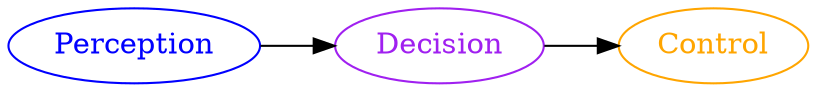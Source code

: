 digraph {
    rankdir=LR;
    Perception [color=blue;fontcolor=blue];
    Decision [color=purple;fontcolor=purple];
    Control [color=orange;fontcolor=orange];
    Perception -> Decision -> Control;
}
